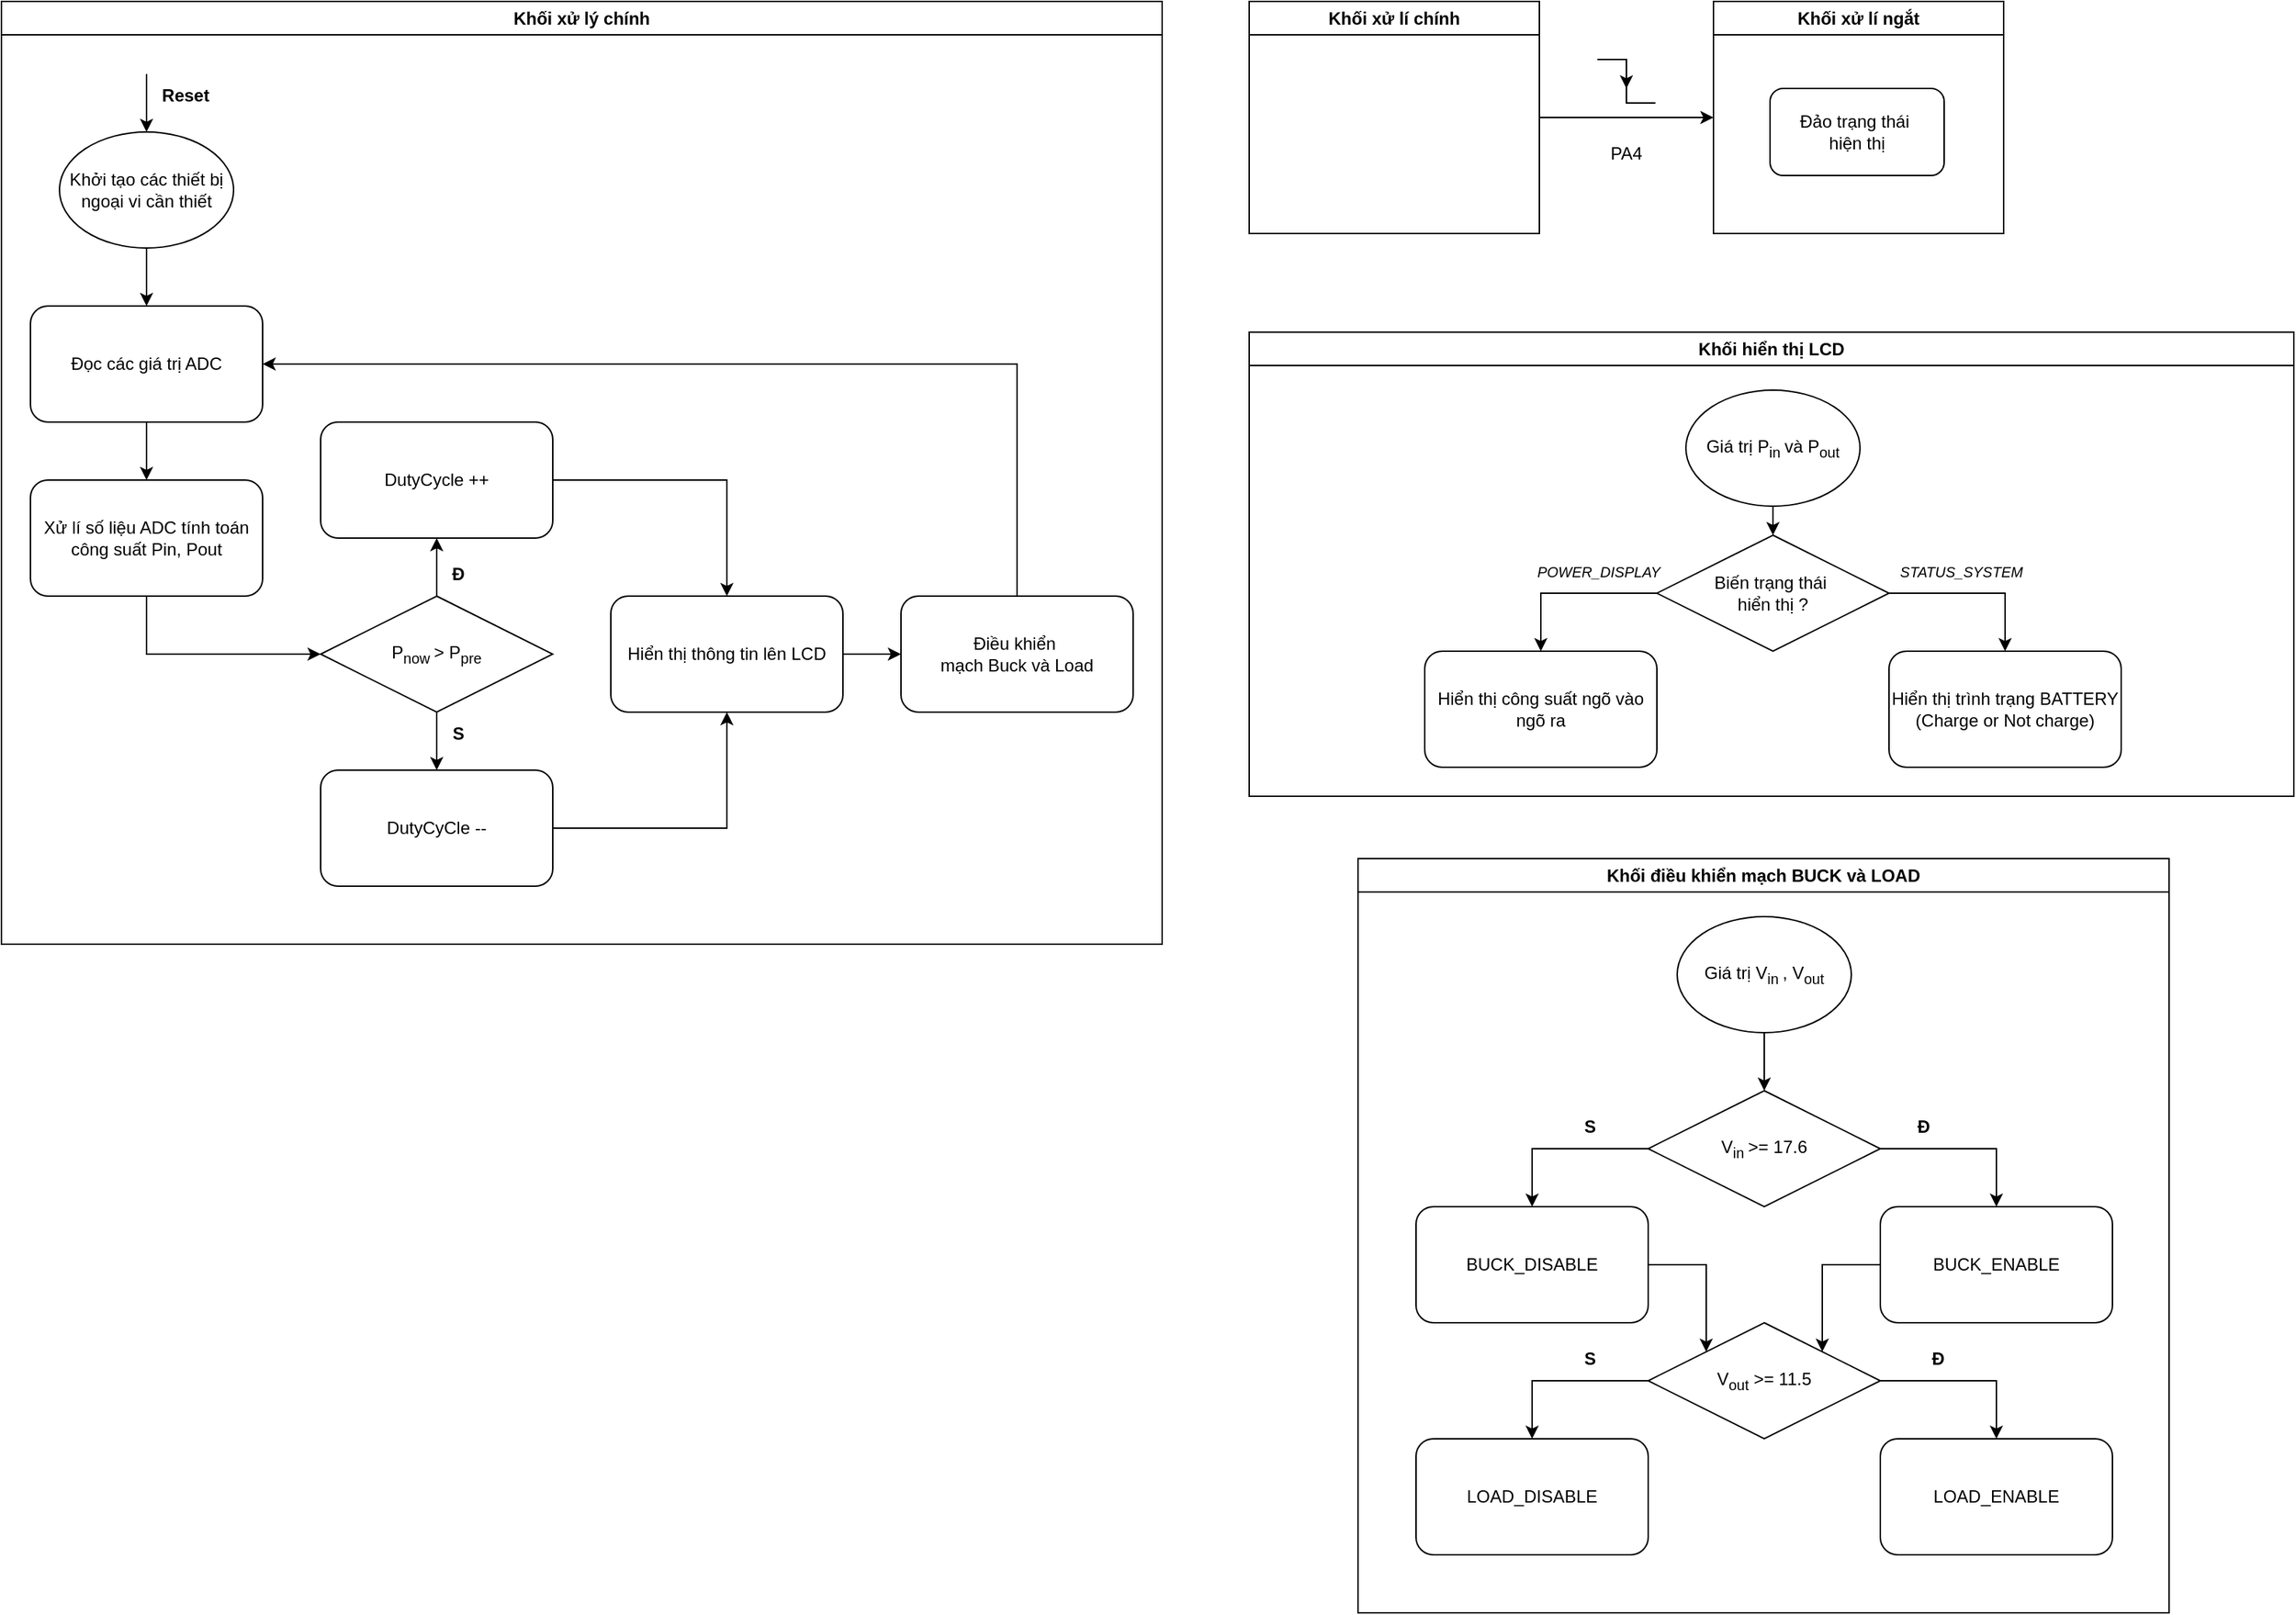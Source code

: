 <mxfile version="24.4.6" type="device">
  <diagram name="Trang-1" id="QNzVlXSFIeCX4YH0qs5_">
    <mxGraphModel dx="875" dy="462" grid="0" gridSize="10" guides="1" tooltips="1" connect="1" arrows="1" fold="1" page="1" pageScale="1" pageWidth="827" pageHeight="1169" math="0" shadow="0">
      <root>
        <mxCell id="0" />
        <mxCell id="1" parent="0" />
        <mxCell id="zfRMVuMo04ckL4am9o2B-2" value="Khối xử lí ngắt" style="swimlane;whiteSpace=wrap;html=1;" parent="1" vertex="1">
          <mxGeometry x="1200" y="40" width="200" height="160" as="geometry" />
        </mxCell>
        <mxCell id="zfRMVuMo04ckL4am9o2B-27" value="Đảo trạng thái&amp;nbsp;&lt;div&gt;hiện thị&lt;/div&gt;" style="rounded=1;whiteSpace=wrap;html=1;" parent="zfRMVuMo04ckL4am9o2B-2" vertex="1">
          <mxGeometry x="39" y="60" width="120" height="60" as="geometry" />
        </mxCell>
        <mxCell id="zfRMVuMo04ckL4am9o2B-10" style="edgeStyle=orthogonalEdgeStyle;rounded=0;orthogonalLoop=1;jettySize=auto;html=1;exitX=0.5;exitY=1;exitDx=0;exitDy=0;entryX=0.5;entryY=0;entryDx=0;entryDy=0;" parent="1" source="zfRMVuMo04ckL4am9o2B-5" target="zfRMVuMo04ckL4am9o2B-9" edge="1">
          <mxGeometry relative="1" as="geometry" />
        </mxCell>
        <mxCell id="zfRMVuMo04ckL4am9o2B-5" value="Khởi tạo các thiết bị ngoại vi cần thiết" style="ellipse;whiteSpace=wrap;html=1;" parent="1" vertex="1">
          <mxGeometry x="60" y="130" width="120" height="80" as="geometry" />
        </mxCell>
        <mxCell id="zfRMVuMo04ckL4am9o2B-7" value="" style="endArrow=classic;html=1;rounded=0;entryX=0.5;entryY=0;entryDx=0;entryDy=0;" parent="1" target="zfRMVuMo04ckL4am9o2B-5" edge="1">
          <mxGeometry width="50" height="50" relative="1" as="geometry">
            <mxPoint x="120" y="90" as="sourcePoint" />
            <mxPoint x="-20" y="300" as="targetPoint" />
          </mxGeometry>
        </mxCell>
        <mxCell id="zfRMVuMo04ckL4am9o2B-8" value="Reset" style="text;html=1;align=center;verticalAlign=middle;whiteSpace=wrap;rounded=0;fontStyle=1" parent="1" vertex="1">
          <mxGeometry x="117" y="90" width="60" height="30" as="geometry" />
        </mxCell>
        <mxCell id="zfRMVuMo04ckL4am9o2B-12" style="edgeStyle=orthogonalEdgeStyle;rounded=0;orthogonalLoop=1;jettySize=auto;html=1;exitX=0.5;exitY=1;exitDx=0;exitDy=0;entryX=0.5;entryY=0;entryDx=0;entryDy=0;" parent="1" source="zfRMVuMo04ckL4am9o2B-9" target="zfRMVuMo04ckL4am9o2B-11" edge="1">
          <mxGeometry relative="1" as="geometry" />
        </mxCell>
        <mxCell id="zfRMVuMo04ckL4am9o2B-9" value="Đọc các giá trị ADC" style="rounded=1;whiteSpace=wrap;html=1;" parent="1" vertex="1">
          <mxGeometry x="40" y="250" width="160" height="80" as="geometry" />
        </mxCell>
        <mxCell id="zfRMVuMo04ckL4am9o2B-40" style="edgeStyle=orthogonalEdgeStyle;rounded=0;orthogonalLoop=1;jettySize=auto;html=1;exitX=0.5;exitY=1;exitDx=0;exitDy=0;" parent="1" source="zfRMVuMo04ckL4am9o2B-11" target="zfRMVuMo04ckL4am9o2B-14" edge="1">
          <mxGeometry relative="1" as="geometry" />
        </mxCell>
        <mxCell id="zfRMVuMo04ckL4am9o2B-11" value="Xử lí số liệu ADC tính toán công suất Pin, Pout" style="rounded=1;whiteSpace=wrap;html=1;" parent="1" vertex="1">
          <mxGeometry x="40" y="370" width="160" height="80" as="geometry" />
        </mxCell>
        <mxCell id="zfRMVuMo04ckL4am9o2B-30" style="edgeStyle=orthogonalEdgeStyle;rounded=0;orthogonalLoop=1;jettySize=auto;html=1;exitX=0.5;exitY=1;exitDx=0;exitDy=0;entryX=0.5;entryY=0;entryDx=0;entryDy=0;" parent="1" source="zfRMVuMo04ckL4am9o2B-14" target="zfRMVuMo04ckL4am9o2B-17" edge="1">
          <mxGeometry relative="1" as="geometry" />
        </mxCell>
        <mxCell id="zfRMVuMo04ckL4am9o2B-31" style="edgeStyle=orthogonalEdgeStyle;rounded=0;orthogonalLoop=1;jettySize=auto;html=1;exitX=0.5;exitY=0;exitDx=0;exitDy=0;entryX=0.5;entryY=1;entryDx=0;entryDy=0;" parent="1" source="zfRMVuMo04ckL4am9o2B-14" target="zfRMVuMo04ckL4am9o2B-16" edge="1">
          <mxGeometry relative="1" as="geometry" />
        </mxCell>
        <mxCell id="zfRMVuMo04ckL4am9o2B-14" value="P&lt;sub&gt;now &lt;/sub&gt;&amp;gt; P&lt;sub&gt;pre&lt;/sub&gt;" style="rhombus;whiteSpace=wrap;html=1;" parent="1" vertex="1">
          <mxGeometry x="240" y="450" width="160" height="80" as="geometry" />
        </mxCell>
        <mxCell id="zfRMVuMo04ckL4am9o2B-32" style="edgeStyle=orthogonalEdgeStyle;rounded=0;orthogonalLoop=1;jettySize=auto;html=1;exitX=1;exitY=0.5;exitDx=0;exitDy=0;entryX=0.5;entryY=0;entryDx=0;entryDy=0;" parent="1" source="zfRMVuMo04ckL4am9o2B-16" target="zfRMVuMo04ckL4am9o2B-22" edge="1">
          <mxGeometry relative="1" as="geometry" />
        </mxCell>
        <mxCell id="zfRMVuMo04ckL4am9o2B-16" value="DutyCycle ++" style="rounded=1;whiteSpace=wrap;html=1;" parent="1" vertex="1">
          <mxGeometry x="240" y="330" width="160" height="80" as="geometry" />
        </mxCell>
        <mxCell id="zfRMVuMo04ckL4am9o2B-33" style="edgeStyle=orthogonalEdgeStyle;rounded=0;orthogonalLoop=1;jettySize=auto;html=1;exitX=1;exitY=0.5;exitDx=0;exitDy=0;entryX=0.5;entryY=1;entryDx=0;entryDy=0;" parent="1" source="zfRMVuMo04ckL4am9o2B-17" target="zfRMVuMo04ckL4am9o2B-22" edge="1">
          <mxGeometry relative="1" as="geometry" />
        </mxCell>
        <mxCell id="zfRMVuMo04ckL4am9o2B-17" value="DutyCyCle --" style="rounded=1;whiteSpace=wrap;html=1;" parent="1" vertex="1">
          <mxGeometry x="240" y="570" width="160" height="80" as="geometry" />
        </mxCell>
        <mxCell id="zfRMVuMo04ckL4am9o2B-20" value="Đ" style="text;html=1;align=center;verticalAlign=middle;whiteSpace=wrap;rounded=0;fontStyle=1" parent="1" vertex="1">
          <mxGeometry x="305" y="420" width="60" height="30" as="geometry" />
        </mxCell>
        <mxCell id="zfRMVuMo04ckL4am9o2B-21" value="S" style="text;html=1;align=center;verticalAlign=middle;whiteSpace=wrap;rounded=0;fontStyle=1" parent="1" vertex="1">
          <mxGeometry x="305" y="530" width="60" height="30" as="geometry" />
        </mxCell>
        <mxCell id="zfRMVuMo04ckL4am9o2B-38" style="edgeStyle=orthogonalEdgeStyle;rounded=0;orthogonalLoop=1;jettySize=auto;html=1;exitX=1;exitY=0.5;exitDx=0;exitDy=0;entryX=0;entryY=0.5;entryDx=0;entryDy=0;" parent="1" source="zfRMVuMo04ckL4am9o2B-22" target="zfRMVuMo04ckL4am9o2B-37" edge="1">
          <mxGeometry relative="1" as="geometry" />
        </mxCell>
        <mxCell id="zfRMVuMo04ckL4am9o2B-22" value="Hiển thị thông tin lên LCD" style="rounded=1;whiteSpace=wrap;html=1;" parent="1" vertex="1">
          <mxGeometry x="440" y="450" width="160" height="80" as="geometry" />
        </mxCell>
        <mxCell id="zfRMVuMo04ckL4am9o2B-41" style="edgeStyle=orthogonalEdgeStyle;rounded=0;orthogonalLoop=1;jettySize=auto;html=1;exitX=0.5;exitY=0;exitDx=0;exitDy=0;entryX=1;entryY=0.5;entryDx=0;entryDy=0;" parent="1" source="zfRMVuMo04ckL4am9o2B-37" target="zfRMVuMo04ckL4am9o2B-9" edge="1">
          <mxGeometry relative="1" as="geometry" />
        </mxCell>
        <mxCell id="zfRMVuMo04ckL4am9o2B-42" value="Khối xử lý chính" style="swimlane;whiteSpace=wrap;html=1;" parent="1" vertex="1">
          <mxGeometry x="20" y="40" width="800" height="650" as="geometry" />
        </mxCell>
        <mxCell id="zfRMVuMo04ckL4am9o2B-37" value="Điều khiển&amp;nbsp;&lt;div&gt;mạch Buck và Load&lt;/div&gt;" style="rounded=1;whiteSpace=wrap;html=1;" parent="zfRMVuMo04ckL4am9o2B-42" vertex="1">
          <mxGeometry x="620" y="410" width="160" height="80" as="geometry" />
        </mxCell>
        <mxCell id="zfRMVuMo04ckL4am9o2B-53" value="" style="group" parent="1" vertex="1" connectable="0">
          <mxGeometry x="1120" y="80" width="40.01" height="30" as="geometry" />
        </mxCell>
        <mxCell id="zfRMVuMo04ckL4am9o2B-47" value="" style="endArrow=none;html=1;rounded=0;" parent="zfRMVuMo04ckL4am9o2B-53" edge="1">
          <mxGeometry width="50" height="50" relative="1" as="geometry">
            <mxPoint as="sourcePoint" />
            <mxPoint x="40.01" y="30" as="targetPoint" />
            <Array as="points">
              <mxPoint x="20.005" />
              <mxPoint x="20.005" y="20" />
              <mxPoint x="20.005" y="30" />
            </Array>
          </mxGeometry>
        </mxCell>
        <mxCell id="zfRMVuMo04ckL4am9o2B-51" value="" style="endArrow=classic;html=1;rounded=0;" parent="zfRMVuMo04ckL4am9o2B-53" edge="1">
          <mxGeometry width="50" height="50" relative="1" as="geometry">
            <mxPoint x="20.005" as="sourcePoint" />
            <mxPoint x="20.005" y="20" as="targetPoint" />
          </mxGeometry>
        </mxCell>
        <mxCell id="zfRMVuMo04ckL4am9o2B-54" value="PA4" style="text;html=1;align=center;verticalAlign=middle;whiteSpace=wrap;rounded=0;" parent="1" vertex="1">
          <mxGeometry x="1110.01" y="130" width="60" height="30" as="geometry" />
        </mxCell>
        <mxCell id="zfRMVuMo04ckL4am9o2B-57" style="edgeStyle=orthogonalEdgeStyle;rounded=0;orthogonalLoop=1;jettySize=auto;html=1;exitX=1;exitY=0.5;exitDx=0;exitDy=0;entryX=0;entryY=0.5;entryDx=0;entryDy=0;" parent="1" source="zfRMVuMo04ckL4am9o2B-55" target="zfRMVuMo04ckL4am9o2B-2" edge="1">
          <mxGeometry relative="1" as="geometry" />
        </mxCell>
        <mxCell id="zfRMVuMo04ckL4am9o2B-55" value="Khối xử lí chính" style="swimlane;whiteSpace=wrap;html=1;startSize=23;" parent="1" vertex="1">
          <mxGeometry x="880" y="40" width="200" height="160" as="geometry" />
        </mxCell>
        <mxCell id="zfRMVuMo04ckL4am9o2B-58" value="Khối hiển thị LCD" style="swimlane;whiteSpace=wrap;html=1;" parent="1" vertex="1">
          <mxGeometry x="880" y="268" width="720" height="320" as="geometry" />
        </mxCell>
        <mxCell id="zfRMVuMo04ckL4am9o2B-62" style="edgeStyle=orthogonalEdgeStyle;rounded=0;orthogonalLoop=1;jettySize=auto;html=1;exitX=0;exitY=0.5;exitDx=0;exitDy=0;" parent="zfRMVuMo04ckL4am9o2B-58" source="zfRMVuMo04ckL4am9o2B-60" target="zfRMVuMo04ckL4am9o2B-61" edge="1">
          <mxGeometry relative="1" as="geometry" />
        </mxCell>
        <mxCell id="zfRMVuMo04ckL4am9o2B-64" style="edgeStyle=orthogonalEdgeStyle;rounded=0;orthogonalLoop=1;jettySize=auto;html=1;exitX=1;exitY=0.5;exitDx=0;exitDy=0;entryX=0.5;entryY=0;entryDx=0;entryDy=0;" parent="zfRMVuMo04ckL4am9o2B-58" source="zfRMVuMo04ckL4am9o2B-60" target="zfRMVuMo04ckL4am9o2B-63" edge="1">
          <mxGeometry relative="1" as="geometry" />
        </mxCell>
        <mxCell id="zfRMVuMo04ckL4am9o2B-60" value="Biến trạng thái&amp;nbsp;&lt;div&gt;hiển thị ?&lt;/div&gt;" style="rhombus;whiteSpace=wrap;html=1;" parent="zfRMVuMo04ckL4am9o2B-58" vertex="1">
          <mxGeometry x="281" y="140" width="160" height="80" as="geometry" />
        </mxCell>
        <mxCell id="zfRMVuMo04ckL4am9o2B-61" value="Hiển thị công suất ngõ vào ngõ ra" style="rounded=1;whiteSpace=wrap;html=1;" parent="zfRMVuMo04ckL4am9o2B-58" vertex="1">
          <mxGeometry x="121" y="220" width="160" height="80" as="geometry" />
        </mxCell>
        <mxCell id="zfRMVuMo04ckL4am9o2B-63" value="Hiển thị trình trạng BATTERY (Charge or Not charge)" style="rounded=1;whiteSpace=wrap;html=1;" parent="zfRMVuMo04ckL4am9o2B-58" vertex="1">
          <mxGeometry x="441" y="220" width="160" height="80" as="geometry" />
        </mxCell>
        <mxCell id="zfRMVuMo04ckL4am9o2B-65" value="&lt;i&gt;&lt;font style=&quot;font-size: 10px;&quot;&gt;POWER_DISPLAY&lt;/font&gt;&lt;/i&gt;" style="text;html=1;align=center;verticalAlign=middle;whiteSpace=wrap;rounded=0;fontColor=default;" parent="zfRMVuMo04ckL4am9o2B-58" vertex="1">
          <mxGeometry x="191" y="150" width="100" height="30" as="geometry" />
        </mxCell>
        <mxCell id="zfRMVuMo04ckL4am9o2B-66" value="&lt;font&gt;&lt;span style=&quot;font-size: 10px;&quot;&gt;&lt;i&gt;STATUS_SYSTEM&lt;/i&gt;&lt;/span&gt;&lt;/font&gt;" style="text;html=1;align=center;verticalAlign=middle;whiteSpace=wrap;rounded=0;fontColor=default;" parent="zfRMVuMo04ckL4am9o2B-58" vertex="1">
          <mxGeometry x="441" y="150" width="100" height="30" as="geometry" />
        </mxCell>
        <mxCell id="zfRMVuMo04ckL4am9o2B-68" style="edgeStyle=orthogonalEdgeStyle;rounded=0;orthogonalLoop=1;jettySize=auto;html=1;exitX=0.5;exitY=1;exitDx=0;exitDy=0;entryX=0.5;entryY=0;entryDx=0;entryDy=0;" parent="zfRMVuMo04ckL4am9o2B-58" source="zfRMVuMo04ckL4am9o2B-67" target="zfRMVuMo04ckL4am9o2B-60" edge="1">
          <mxGeometry relative="1" as="geometry" />
        </mxCell>
        <mxCell id="zfRMVuMo04ckL4am9o2B-67" value="Giá trị P&lt;sub&gt;in &lt;/sub&gt;và P&lt;sub&gt;out&lt;/sub&gt;" style="ellipse;whiteSpace=wrap;html=1;" parent="zfRMVuMo04ckL4am9o2B-58" vertex="1">
          <mxGeometry x="301" y="40" width="120" height="80" as="geometry" />
        </mxCell>
        <mxCell id="zfRMVuMo04ckL4am9o2B-72" style="edgeStyle=orthogonalEdgeStyle;rounded=0;orthogonalLoop=1;jettySize=auto;html=1;exitX=0.5;exitY=1;exitDx=0;exitDy=0;" parent="1" source="zfRMVuMo04ckL4am9o2B-70" target="zfRMVuMo04ckL4am9o2B-71" edge="1">
          <mxGeometry relative="1" as="geometry" />
        </mxCell>
        <mxCell id="zfRMVuMo04ckL4am9o2B-70" value="Giá trị V&lt;sub&gt;in &lt;/sub&gt;, V&lt;sub&gt;out&lt;/sub&gt;" style="ellipse;whiteSpace=wrap;html=1;" parent="1" vertex="1">
          <mxGeometry x="1175" y="671" width="120" height="80" as="geometry" />
        </mxCell>
        <mxCell id="zfRMVuMo04ckL4am9o2B-75" style="edgeStyle=orthogonalEdgeStyle;rounded=0;orthogonalLoop=1;jettySize=auto;html=1;exitX=0;exitY=0.5;exitDx=0;exitDy=0;entryX=0.5;entryY=0;entryDx=0;entryDy=0;" parent="1" source="zfRMVuMo04ckL4am9o2B-71" target="zfRMVuMo04ckL4am9o2B-73" edge="1">
          <mxGeometry relative="1" as="geometry" />
        </mxCell>
        <mxCell id="zfRMVuMo04ckL4am9o2B-76" style="edgeStyle=orthogonalEdgeStyle;rounded=0;orthogonalLoop=1;jettySize=auto;html=1;exitX=1;exitY=0.5;exitDx=0;exitDy=0;entryX=0.5;entryY=0;entryDx=0;entryDy=0;" parent="1" source="zfRMVuMo04ckL4am9o2B-71" target="zfRMVuMo04ckL4am9o2B-74" edge="1">
          <mxGeometry relative="1" as="geometry" />
        </mxCell>
        <mxCell id="zfRMVuMo04ckL4am9o2B-71" value="V&lt;sub&gt;in &lt;/sub&gt;&amp;gt;= 17.6" style="rhombus;whiteSpace=wrap;html=1;" parent="1" vertex="1">
          <mxGeometry x="1155" y="791" width="160" height="80" as="geometry" />
        </mxCell>
        <mxCell id="zfRMVuMo04ckL4am9o2B-82" style="edgeStyle=orthogonalEdgeStyle;rounded=0;orthogonalLoop=1;jettySize=auto;html=1;exitX=1;exitY=0.5;exitDx=0;exitDy=0;entryX=0;entryY=0;entryDx=0;entryDy=0;" parent="1" source="zfRMVuMo04ckL4am9o2B-73" target="zfRMVuMo04ckL4am9o2B-77" edge="1">
          <mxGeometry relative="1" as="geometry" />
        </mxCell>
        <mxCell id="zfRMVuMo04ckL4am9o2B-73" value="BUCK_DISABLE" style="rounded=1;whiteSpace=wrap;html=1;" parent="1" vertex="1">
          <mxGeometry x="995" y="871" width="160" height="80" as="geometry" />
        </mxCell>
        <mxCell id="zfRMVuMo04ckL4am9o2B-83" style="edgeStyle=orthogonalEdgeStyle;rounded=0;orthogonalLoop=1;jettySize=auto;html=1;exitX=0;exitY=0.5;exitDx=0;exitDy=0;entryX=1;entryY=0;entryDx=0;entryDy=0;" parent="1" source="zfRMVuMo04ckL4am9o2B-74" target="zfRMVuMo04ckL4am9o2B-77" edge="1">
          <mxGeometry relative="1" as="geometry" />
        </mxCell>
        <mxCell id="zfRMVuMo04ckL4am9o2B-74" value="BUCK_ENABLE" style="rounded=1;whiteSpace=wrap;html=1;" parent="1" vertex="1">
          <mxGeometry x="1315" y="871" width="160" height="80" as="geometry" />
        </mxCell>
        <mxCell id="zfRMVuMo04ckL4am9o2B-84" style="edgeStyle=orthogonalEdgeStyle;rounded=0;orthogonalLoop=1;jettySize=auto;html=1;exitX=0;exitY=0.5;exitDx=0;exitDy=0;entryX=0.5;entryY=0;entryDx=0;entryDy=0;" parent="1" source="zfRMVuMo04ckL4am9o2B-77" target="zfRMVuMo04ckL4am9o2B-78" edge="1">
          <mxGeometry relative="1" as="geometry" />
        </mxCell>
        <mxCell id="zfRMVuMo04ckL4am9o2B-86" style="edgeStyle=orthogonalEdgeStyle;rounded=0;orthogonalLoop=1;jettySize=auto;html=1;exitX=1;exitY=0.5;exitDx=0;exitDy=0;entryX=0.5;entryY=0;entryDx=0;entryDy=0;" parent="1" source="zfRMVuMo04ckL4am9o2B-77" target="zfRMVuMo04ckL4am9o2B-79" edge="1">
          <mxGeometry relative="1" as="geometry" />
        </mxCell>
        <mxCell id="zfRMVuMo04ckL4am9o2B-77" value="V&lt;sub&gt;out&lt;/sub&gt; &amp;gt;= 11.5" style="rhombus;whiteSpace=wrap;html=1;" parent="1" vertex="1">
          <mxGeometry x="1155" y="951" width="160" height="80" as="geometry" />
        </mxCell>
        <mxCell id="zfRMVuMo04ckL4am9o2B-78" value="LOAD_DISABLE" style="rounded=1;whiteSpace=wrap;html=1;" parent="1" vertex="1">
          <mxGeometry x="995" y="1031" width="160" height="80" as="geometry" />
        </mxCell>
        <mxCell id="zfRMVuMo04ckL4am9o2B-79" value="LOAD_ENABLE" style="rounded=1;whiteSpace=wrap;html=1;" parent="1" vertex="1">
          <mxGeometry x="1315" y="1031" width="160" height="80" as="geometry" />
        </mxCell>
        <mxCell id="zfRMVuMo04ckL4am9o2B-87" value="Đ" style="text;html=1;align=center;verticalAlign=middle;whiteSpace=wrap;rounded=0;fontStyle=1" parent="1" vertex="1">
          <mxGeometry x="1315" y="801" width="60" height="30" as="geometry" />
        </mxCell>
        <mxCell id="zfRMVuMo04ckL4am9o2B-88" value="Đ" style="text;html=1;align=center;verticalAlign=middle;whiteSpace=wrap;rounded=0;fontStyle=1" parent="1" vertex="1">
          <mxGeometry x="1325" y="961" width="60" height="30" as="geometry" />
        </mxCell>
        <mxCell id="zfRMVuMo04ckL4am9o2B-89" value="S" style="text;html=1;align=center;verticalAlign=middle;whiteSpace=wrap;rounded=0;fontStyle=1" parent="1" vertex="1">
          <mxGeometry x="1085" y="801" width="60" height="30" as="geometry" />
        </mxCell>
        <mxCell id="zfRMVuMo04ckL4am9o2B-90" value="S" style="text;html=1;align=center;verticalAlign=middle;whiteSpace=wrap;rounded=0;fontStyle=1" parent="1" vertex="1">
          <mxGeometry x="1085" y="961" width="60" height="30" as="geometry" />
        </mxCell>
        <mxCell id="zfRMVuMo04ckL4am9o2B-91" value="Khối điều khiển mạch BUCK và LOAD" style="swimlane;whiteSpace=wrap;html=1;" parent="1" vertex="1">
          <mxGeometry x="955" y="631" width="559" height="520" as="geometry" />
        </mxCell>
      </root>
    </mxGraphModel>
  </diagram>
</mxfile>
